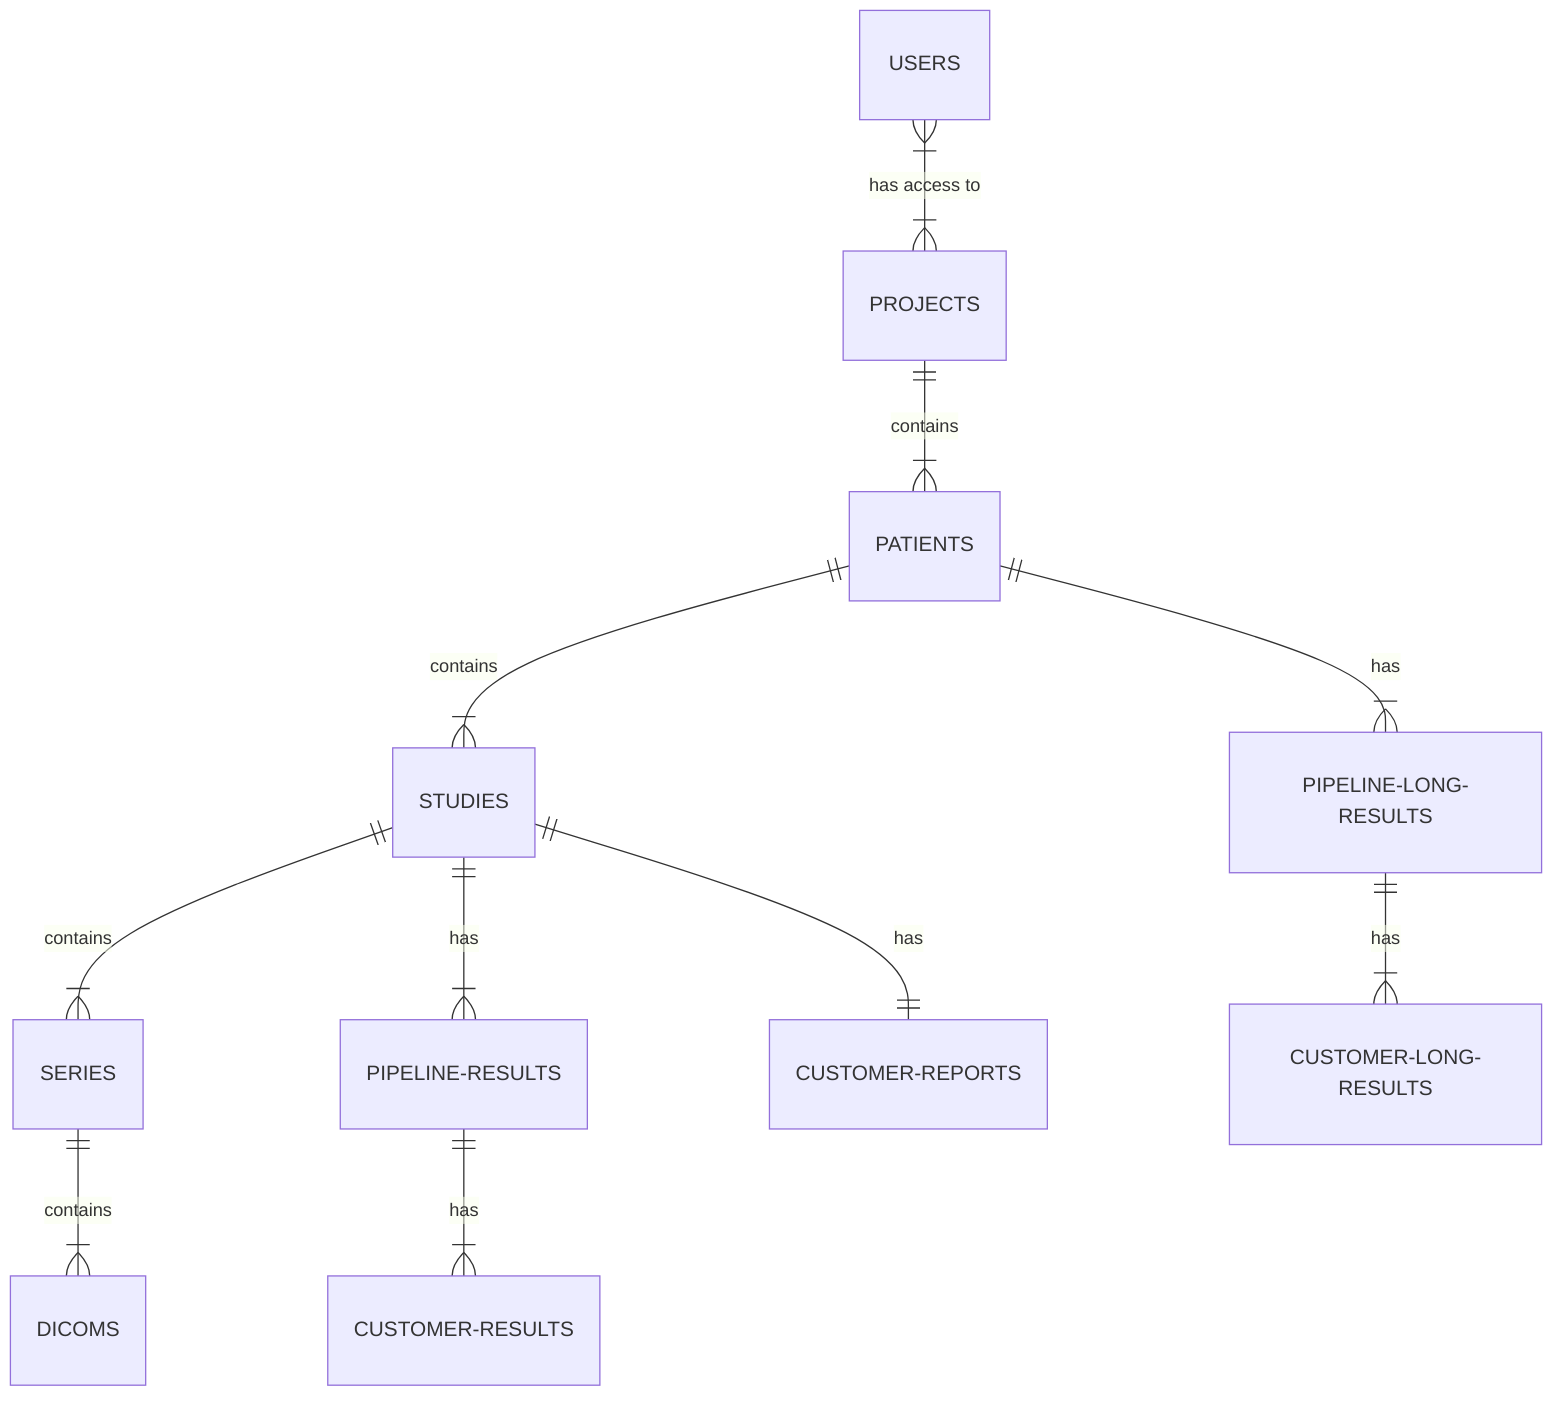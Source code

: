 erDiagram
   USERS }|--|{ PROJECTS : "has access to"
   PROJECTS ||--|{ PATIENTS : contains
   PATIENTS ||--|{ STUDIES : contains
   STUDIES ||--|{ SERIES : contains
   SERIES ||--|{ DICOMS : contains
   STUDIES ||--|{ PIPELINE-RESULTS : has
   PIPELINE-RESULTS ||--|{ CUSTOMER-RESULTS : has
   PATIENTS ||--|{ PIPELINE-LONG-RESULTS : has
   PIPELINE-LONG-RESULTS ||--|{ CUSTOMER-LONG-RESULTS : has
   STUDIES ||--|| CUSTOMER-REPORTS : has